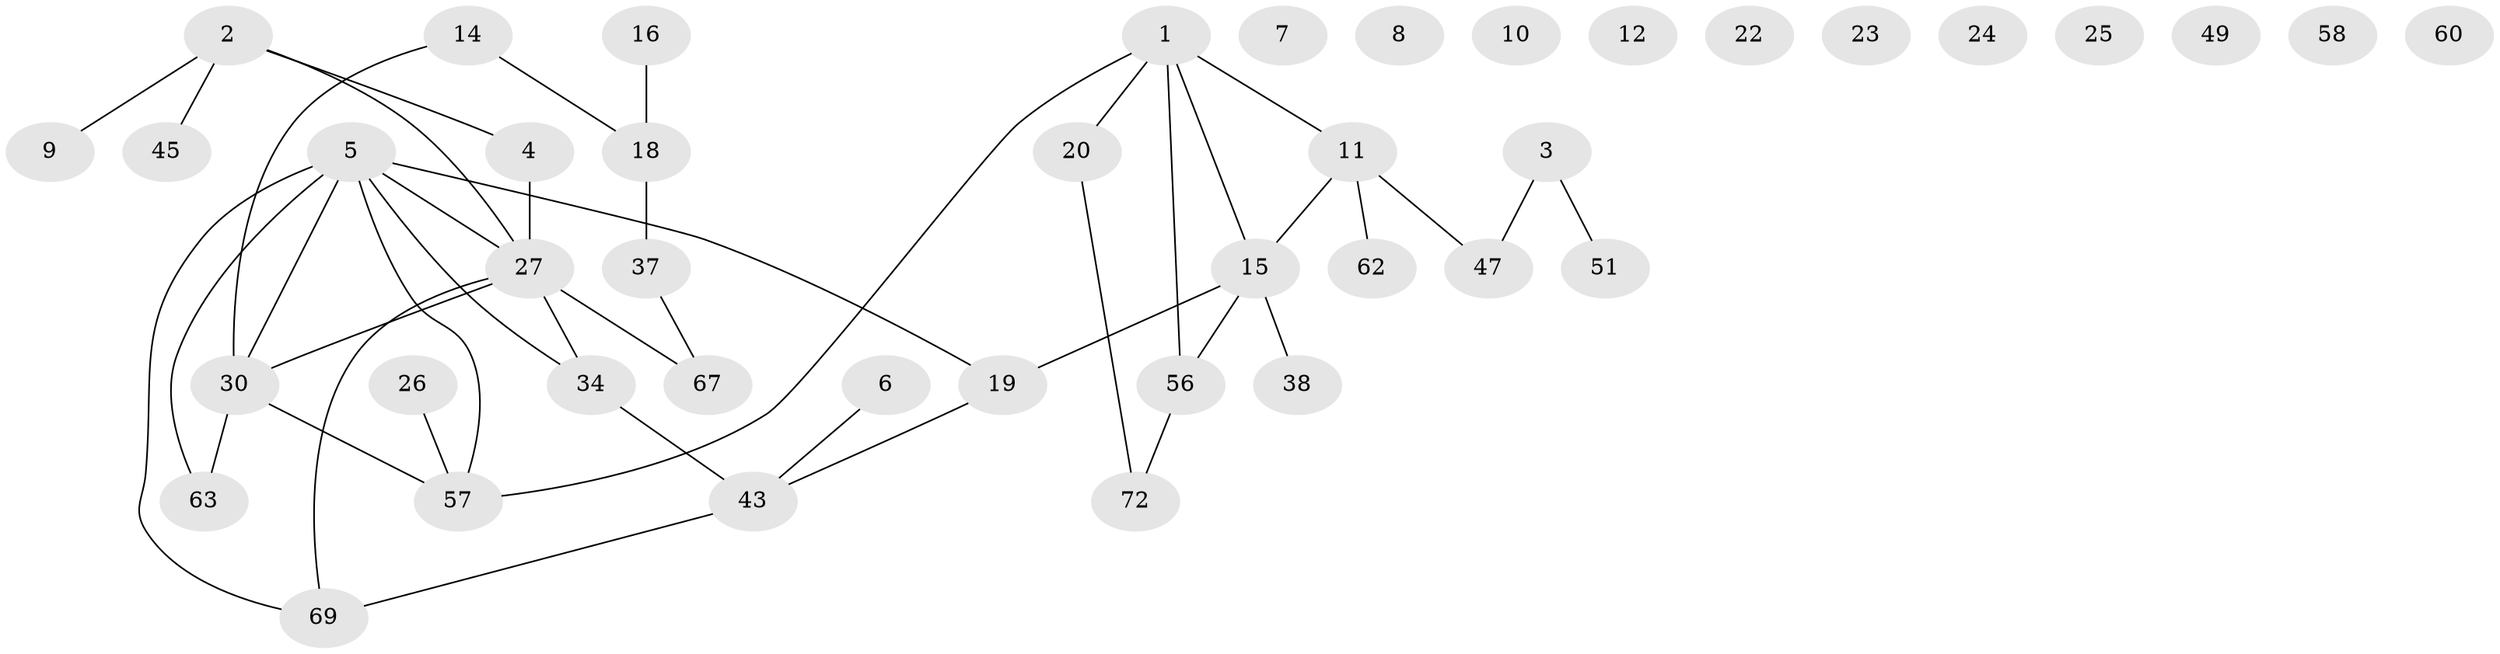 // original degree distribution, {4: 0.08333333333333333, 3: 0.32142857142857145, 2: 0.21428571428571427, 1: 0.2261904761904762, 0: 0.11904761904761904, 5: 0.023809523809523808, 6: 0.011904761904761904}
// Generated by graph-tools (version 1.1) at 2025/12/03/09/25 04:12:53]
// undirected, 42 vertices, 43 edges
graph export_dot {
graph [start="1"]
  node [color=gray90,style=filled];
  1 [super="+55+29"];
  2 [super="+17"];
  3 [super="+33"];
  4;
  5 [super="+84+13+50"];
  6;
  7;
  8;
  9;
  10;
  11 [super="+32"];
  12;
  14 [super="+42+35"];
  15 [super="+53+21"];
  16;
  18 [super="+40"];
  19 [super="+48"];
  20;
  22;
  23;
  24;
  25;
  26 [super="+75"];
  27 [super="+46+28"];
  30 [super="+31+39"];
  34;
  37 [super="+41"];
  38 [super="+77+79"];
  43 [super="+71+44"];
  45 [super="+68"];
  47;
  49;
  51;
  56;
  57;
  58;
  60 [super="+70"];
  62;
  63;
  67;
  69;
  72 [super="+74+78"];
  1 -- 20 [weight=2];
  1 -- 15 [weight=2];
  1 -- 56;
  1 -- 57;
  1 -- 11;
  2 -- 9;
  2 -- 27;
  2 -- 4;
  2 -- 45;
  3 -- 47;
  3 -- 51;
  4 -- 27;
  5 -- 57;
  5 -- 27 [weight=2];
  5 -- 69;
  5 -- 34;
  5 -- 19;
  5 -- 63;
  5 -- 30 [weight=2];
  6 -- 43;
  11 -- 62;
  11 -- 47;
  11 -- 15;
  14 -- 30;
  14 -- 18;
  15 -- 56;
  15 -- 19;
  15 -- 38;
  16 -- 18;
  18 -- 37;
  19 -- 43;
  20 -- 72;
  26 -- 57;
  27 -- 67;
  27 -- 34;
  27 -- 69;
  27 -- 30;
  30 -- 57;
  30 -- 63;
  34 -- 43;
  37 -- 67;
  43 -- 69;
  56 -- 72;
}

